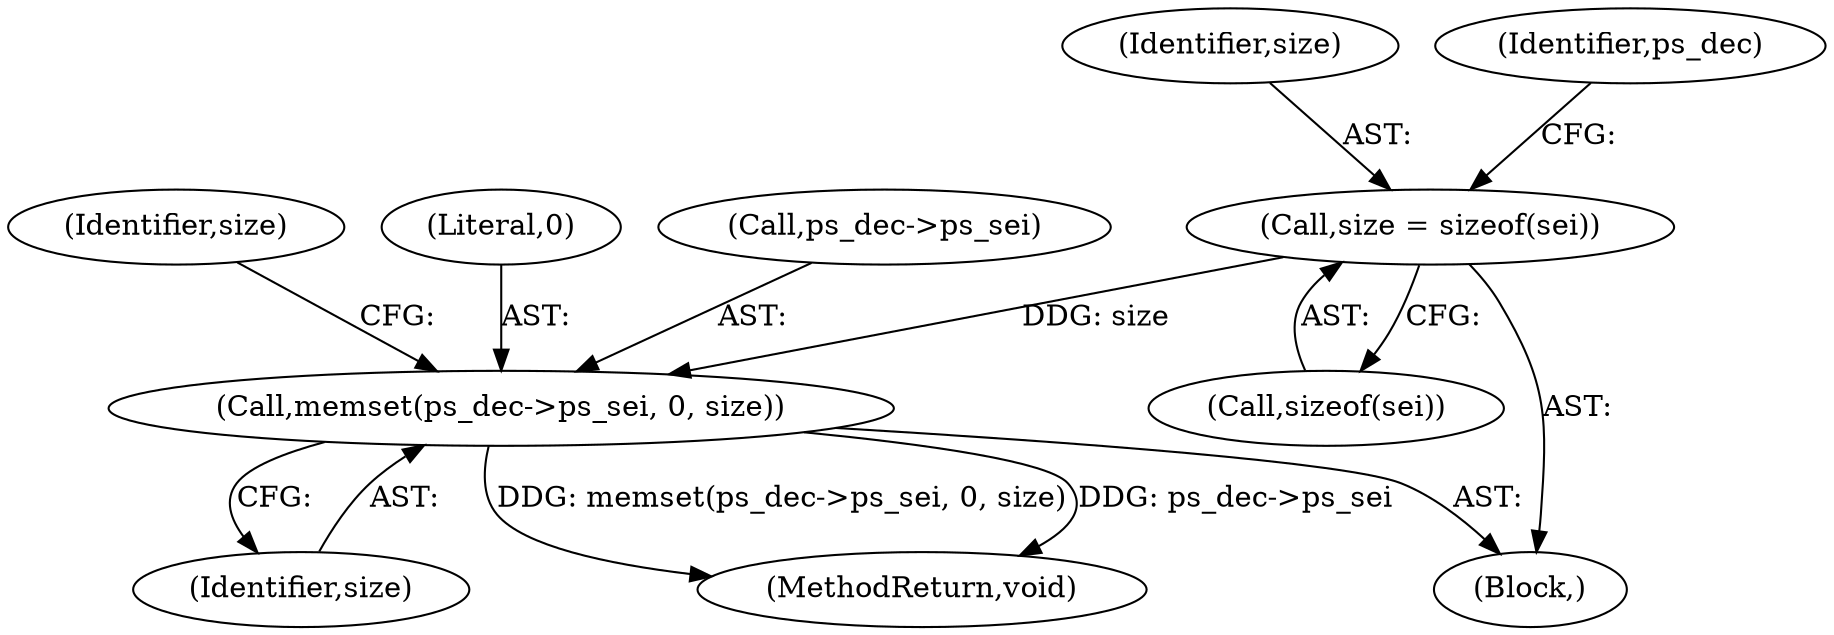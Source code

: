 digraph "0_Android_ecf6c7ce6d5a22d52160698aab44fc234c63291a@API" {
"1000178" [label="(Call,size = sizeof(sei))"];
"1000182" [label="(Call,memset(ps_dec->ps_sei, 0, size))"];
"1000189" [label="(Identifier,size)"];
"1000182" [label="(Call,memset(ps_dec->ps_sei, 0, size))"];
"1000121" [label="(Block,)"];
"1000179" [label="(Identifier,size)"];
"1000187" [label="(Identifier,size)"];
"1000956" [label="(MethodReturn,void)"];
"1000178" [label="(Call,size = sizeof(sei))"];
"1000186" [label="(Literal,0)"];
"1000183" [label="(Call,ps_dec->ps_sei)"];
"1000184" [label="(Identifier,ps_dec)"];
"1000180" [label="(Call,sizeof(sei))"];
"1000178" -> "1000121"  [label="AST: "];
"1000178" -> "1000180"  [label="CFG: "];
"1000179" -> "1000178"  [label="AST: "];
"1000180" -> "1000178"  [label="AST: "];
"1000184" -> "1000178"  [label="CFG: "];
"1000178" -> "1000182"  [label="DDG: size"];
"1000182" -> "1000121"  [label="AST: "];
"1000182" -> "1000187"  [label="CFG: "];
"1000183" -> "1000182"  [label="AST: "];
"1000186" -> "1000182"  [label="AST: "];
"1000187" -> "1000182"  [label="AST: "];
"1000189" -> "1000182"  [label="CFG: "];
"1000182" -> "1000956"  [label="DDG: memset(ps_dec->ps_sei, 0, size)"];
"1000182" -> "1000956"  [label="DDG: ps_dec->ps_sei"];
}
